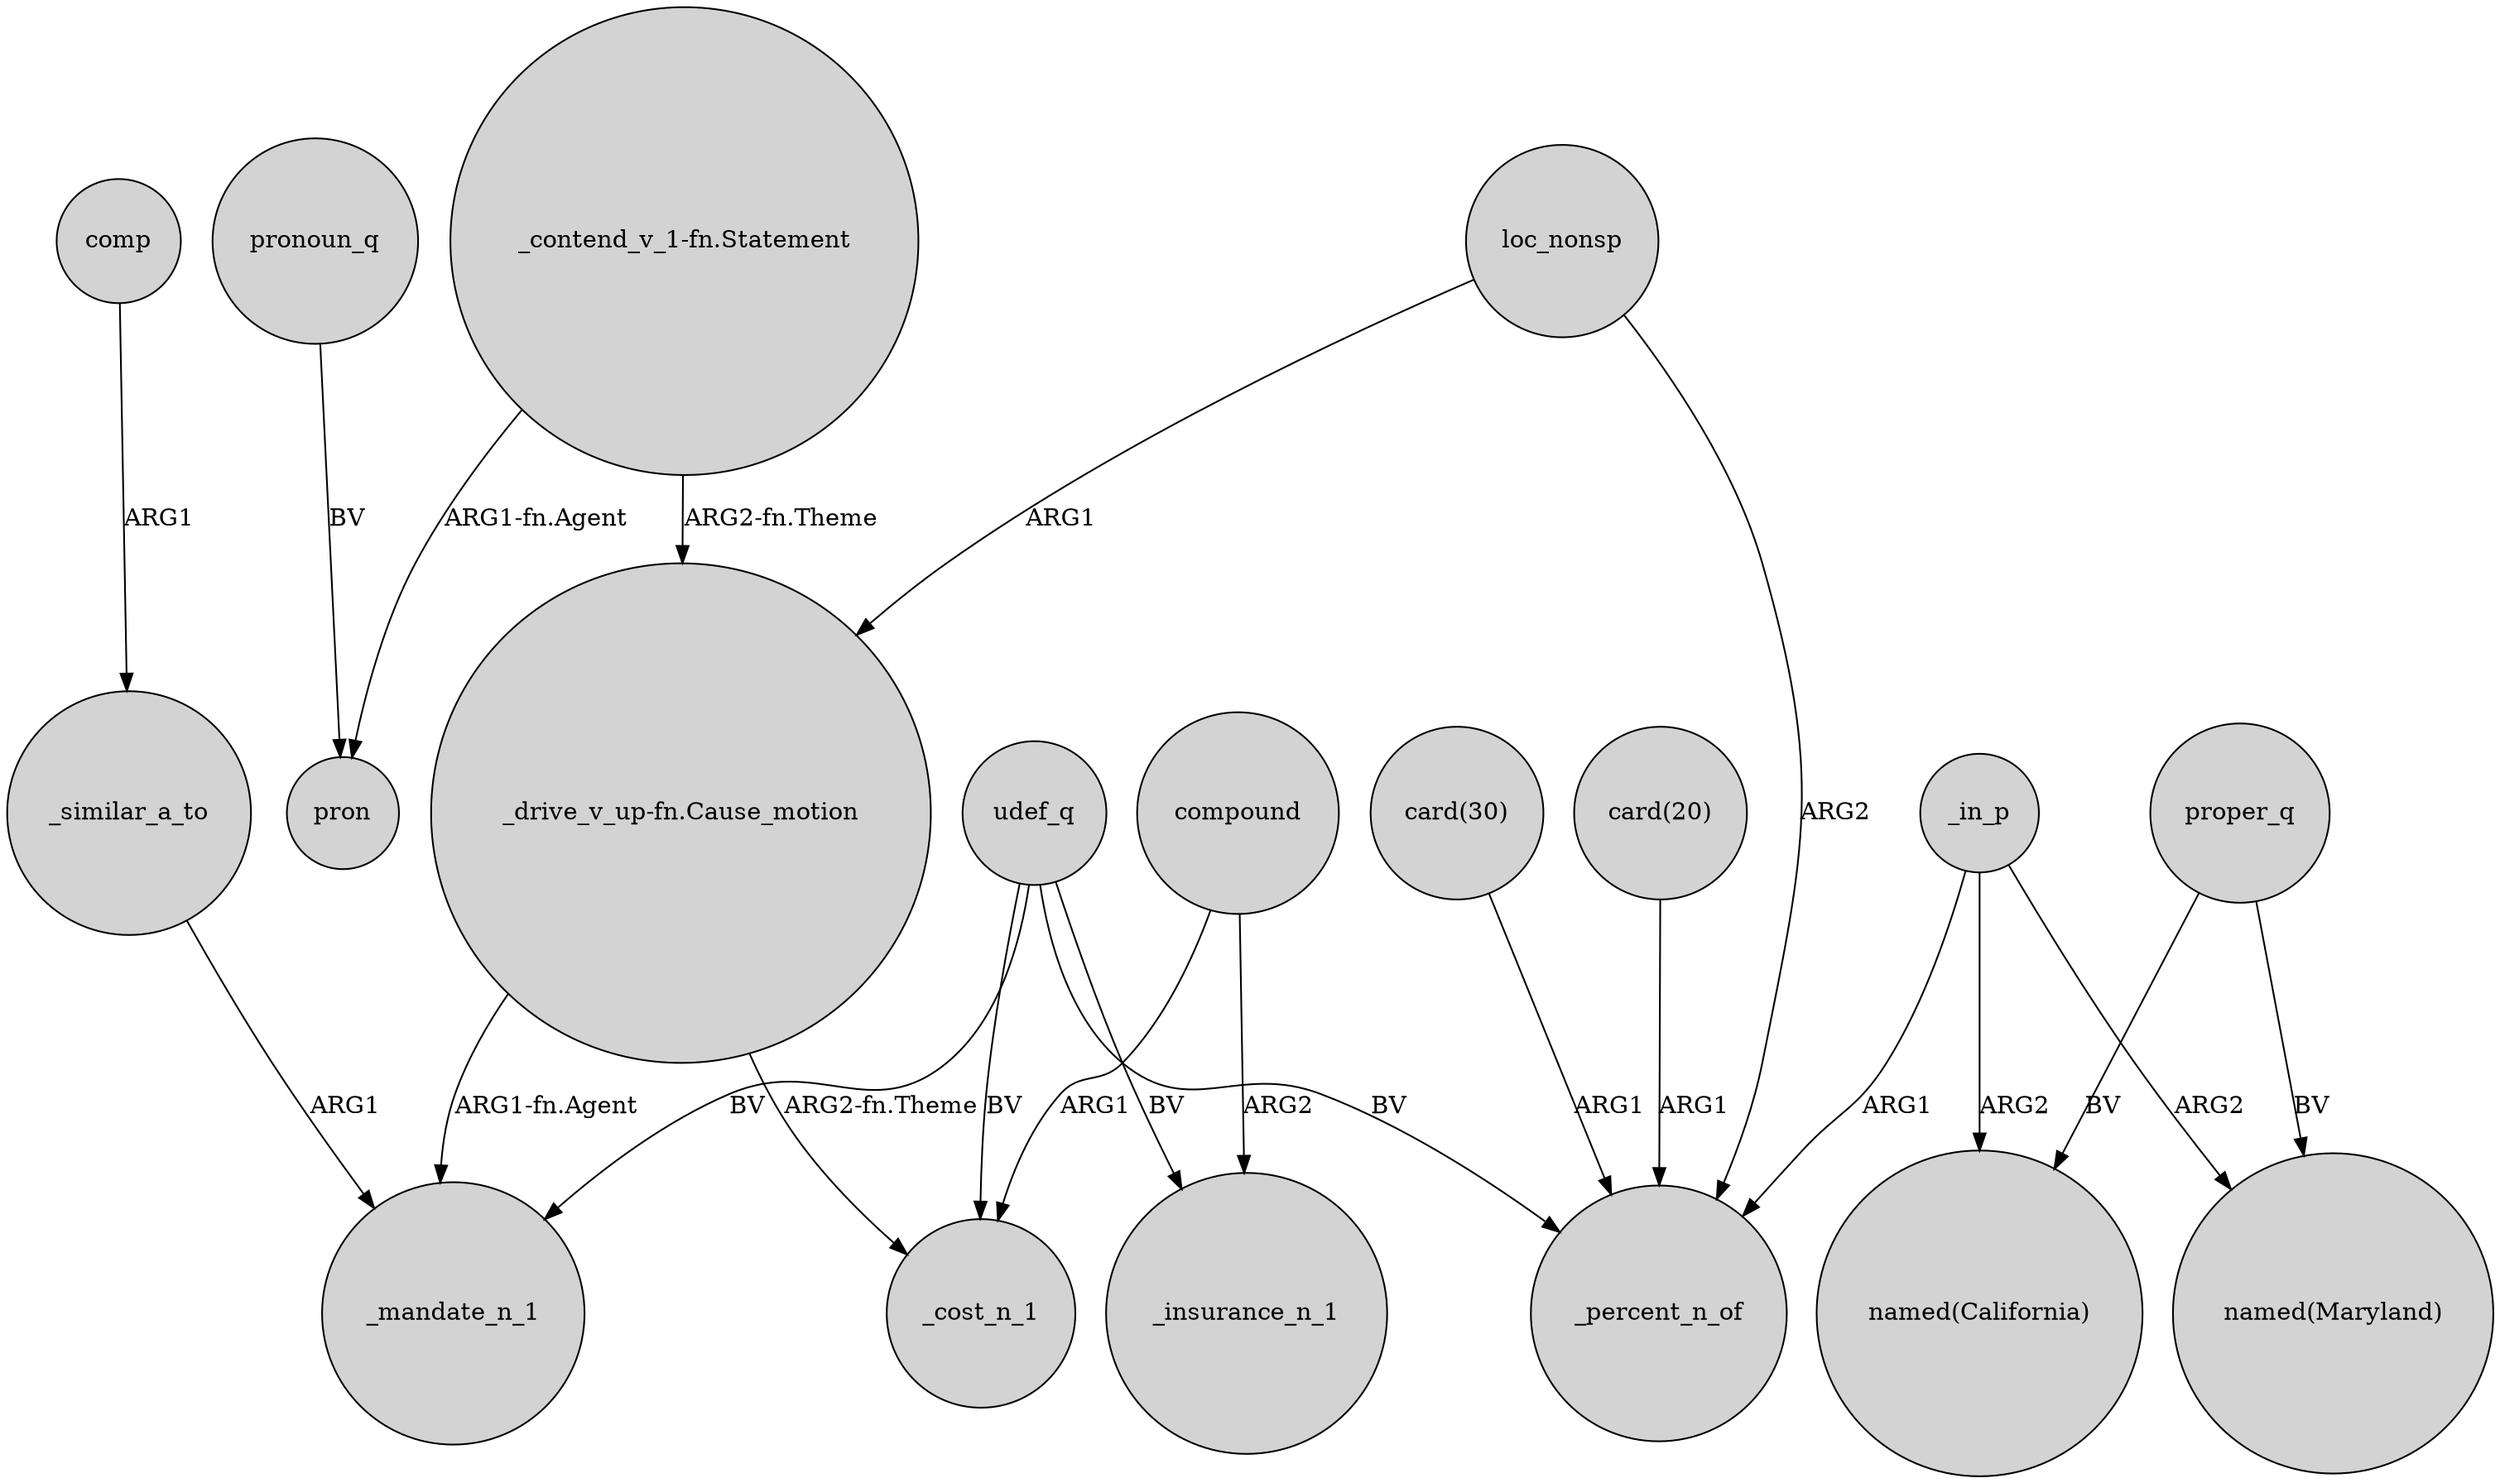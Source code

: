 digraph {
	node [shape=circle style=filled]
	comp -> _similar_a_to [label=ARG1]
	_in_p -> "named(California)" [label=ARG2]
	udef_q -> _mandate_n_1 [label=BV]
	compound -> _insurance_n_1 [label=ARG2]
	_in_p -> _percent_n_of [label=ARG1]
	udef_q -> _insurance_n_1 [label=BV]
	proper_q -> "named(California)" [label=BV]
	"_contend_v_1-fn.Statement" -> pron [label="ARG1-fn.Agent"]
	"card(30)" -> _percent_n_of [label=ARG1]
	udef_q -> _cost_n_1 [label=BV]
	proper_q -> "named(Maryland)" [label=BV]
	loc_nonsp -> "_drive_v_up-fn.Cause_motion" [label=ARG1]
	"_drive_v_up-fn.Cause_motion" -> _cost_n_1 [label="ARG2-fn.Theme"]
	pronoun_q -> pron [label=BV]
	_in_p -> "named(Maryland)" [label=ARG2]
	_similar_a_to -> _mandate_n_1 [label=ARG1]
	"_contend_v_1-fn.Statement" -> "_drive_v_up-fn.Cause_motion" [label="ARG2-fn.Theme"]
	loc_nonsp -> _percent_n_of [label=ARG2]
	compound -> _cost_n_1 [label=ARG1]
	"_drive_v_up-fn.Cause_motion" -> _mandate_n_1 [label="ARG1-fn.Agent"]
	udef_q -> _percent_n_of [label=BV]
	"card(20)" -> _percent_n_of [label=ARG1]
}
